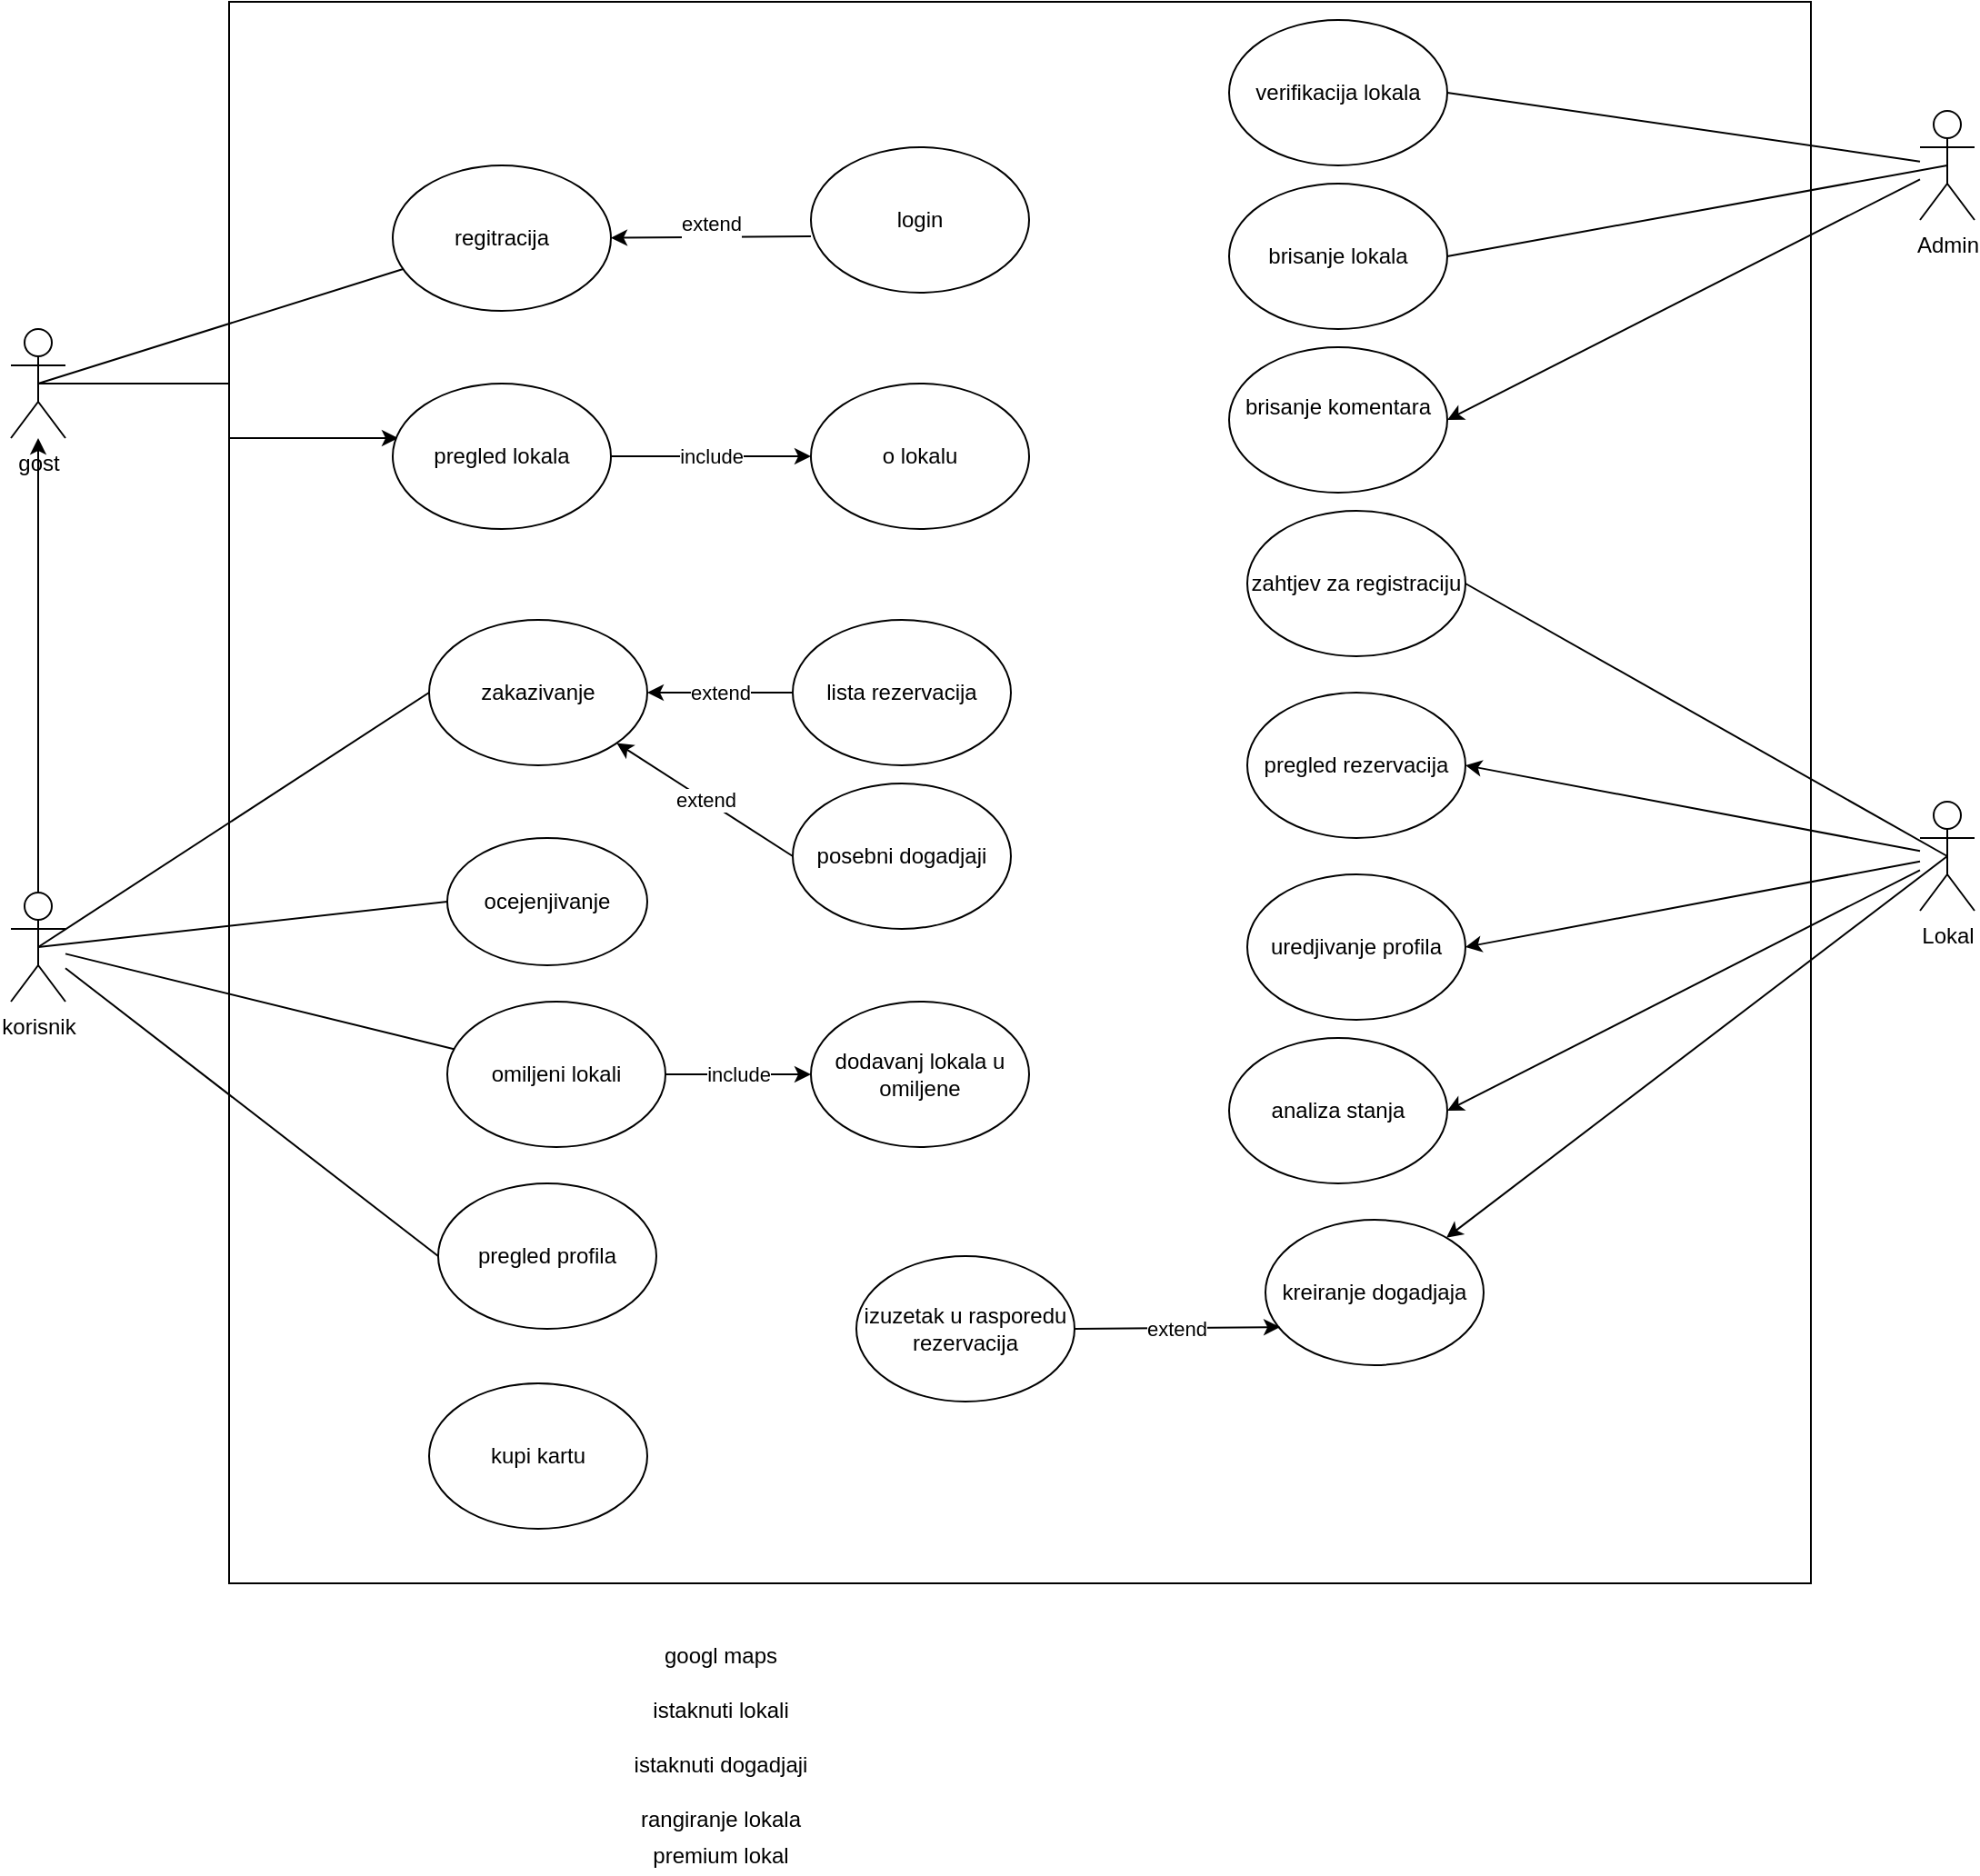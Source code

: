 <mxfile version="14.8.6" type="github"><diagram id="RgKaYDmWft3tGDRkVbBa" name="Page-1"><mxGraphModel dx="2272" dy="722" grid="1" gridSize="10" guides="1" tooltips="1" connect="1" arrows="1" fold="1" page="1" pageScale="1" pageWidth="850" pageHeight="1100" math="0" shadow="0"><root><mxCell id="0"/><mxCell id="1" parent="0"/><mxCell id="qOBSHhdQx5gC3AROsd0s-1" value="" style="whiteSpace=wrap;html=1;aspect=fixed;" vertex="1" parent="1"><mxGeometry x="80" y="60" width="870" height="870" as="geometry"/></mxCell><mxCell id="qOBSHhdQx5gC3AROsd0s-2" value="Admin " style="shape=umlActor;verticalLabelPosition=bottom;verticalAlign=top;html=1;outlineConnect=0;" vertex="1" parent="1"><mxGeometry x="1010" y="120" width="30" height="60" as="geometry"/></mxCell><mxCell id="qOBSHhdQx5gC3AROsd0s-3" value="&lt;div&gt;Lokal&lt;/div&gt;&lt;div&gt;&lt;br&gt;&lt;/div&gt;" style="shape=umlActor;verticalLabelPosition=bottom;verticalAlign=top;html=1;outlineConnect=0;" vertex="1" parent="1"><mxGeometry x="1010" y="500" width="30" height="60" as="geometry"/></mxCell><mxCell id="qOBSHhdQx5gC3AROsd0s-9" style="edgeStyle=orthogonalEdgeStyle;rounded=0;orthogonalLoop=1;jettySize=auto;html=1;exitX=0.5;exitY=0.5;exitDx=0;exitDy=0;exitPerimeter=0;entryX=0.025;entryY=0.375;entryDx=0;entryDy=0;entryPerimeter=0;" edge="1" parent="1" source="qOBSHhdQx5gC3AROsd0s-4" target="qOBSHhdQx5gC3AROsd0s-7"><mxGeometry relative="1" as="geometry"/></mxCell><mxCell id="qOBSHhdQx5gC3AROsd0s-4" value="&lt;div&gt;gost&lt;/div&gt;&lt;div&gt;&lt;br&gt;&lt;/div&gt;" style="shape=umlActor;verticalLabelPosition=bottom;verticalAlign=top;html=1;outlineConnect=0;" vertex="1" parent="1"><mxGeometry x="-40" y="240" width="30" height="60" as="geometry"/></mxCell><mxCell id="qOBSHhdQx5gC3AROsd0s-5" value="&lt;div&gt;korisnik&lt;/div&gt;&lt;div&gt;&lt;br&gt;&lt;/div&gt;" style="shape=umlActor;verticalLabelPosition=bottom;verticalAlign=top;html=1;outlineConnect=0;" vertex="1" parent="1"><mxGeometry x="-40" y="550" width="30" height="60" as="geometry"/></mxCell><mxCell id="qOBSHhdQx5gC3AROsd0s-6" value="regitracija" style="ellipse;whiteSpace=wrap;html=1;" vertex="1" parent="1"><mxGeometry x="170" y="150" width="120" height="80" as="geometry"/></mxCell><mxCell id="qOBSHhdQx5gC3AROsd0s-7" value="pregled lokala" style="ellipse;whiteSpace=wrap;html=1;" vertex="1" parent="1"><mxGeometry x="170" y="270" width="120" height="80" as="geometry"/></mxCell><mxCell id="qOBSHhdQx5gC3AROsd0s-10" value="" style="endArrow=none;html=1;exitX=0.5;exitY=0.5;exitDx=0;exitDy=0;exitPerimeter=0;" edge="1" parent="1" source="qOBSHhdQx5gC3AROsd0s-4" target="qOBSHhdQx5gC3AROsd0s-6"><mxGeometry width="50" height="50" relative="1" as="geometry"><mxPoint x="400" y="480" as="sourcePoint"/><mxPoint x="450" y="430" as="targetPoint"/></mxGeometry></mxCell><mxCell id="qOBSHhdQx5gC3AROsd0s-12" value="zakazivanje" style="ellipse;whiteSpace=wrap;html=1;" vertex="1" parent="1"><mxGeometry x="190" y="400" width="120" height="80" as="geometry"/></mxCell><mxCell id="qOBSHhdQx5gC3AROsd0s-13" value="" style="endArrow=none;html=1;exitX=0.5;exitY=0.5;exitDx=0;exitDy=0;exitPerimeter=0;entryX=0;entryY=0.5;entryDx=0;entryDy=0;" edge="1" parent="1" source="qOBSHhdQx5gC3AROsd0s-5" target="qOBSHhdQx5gC3AROsd0s-12"><mxGeometry width="50" height="50" relative="1" as="geometry"><mxPoint x="400" y="480" as="sourcePoint"/><mxPoint x="450" y="430" as="targetPoint"/></mxGeometry></mxCell><mxCell id="qOBSHhdQx5gC3AROsd0s-14" value="ocejenjivanje" style="ellipse;whiteSpace=wrap;html=1;" vertex="1" parent="1"><mxGeometry x="200" y="520" width="110" height="70" as="geometry"/></mxCell><mxCell id="qOBSHhdQx5gC3AROsd0s-15" value="" style="endArrow=none;html=1;exitX=0.5;exitY=0.5;exitDx=0;exitDy=0;exitPerimeter=0;entryX=0;entryY=0.5;entryDx=0;entryDy=0;" edge="1" parent="1" source="qOBSHhdQx5gC3AROsd0s-5" target="qOBSHhdQx5gC3AROsd0s-14"><mxGeometry width="50" height="50" relative="1" as="geometry"><mxPoint x="400" y="630" as="sourcePoint"/><mxPoint x="450" y="580" as="targetPoint"/></mxGeometry></mxCell><mxCell id="qOBSHhdQx5gC3AROsd0s-17" value="omiljeni lokali" style="ellipse;whiteSpace=wrap;html=1;" vertex="1" parent="1"><mxGeometry x="200" y="610" width="120" height="80" as="geometry"/></mxCell><mxCell id="qOBSHhdQx5gC3AROsd0s-18" value="" style="endArrow=none;html=1;" edge="1" parent="1" source="qOBSHhdQx5gC3AROsd0s-5" target="qOBSHhdQx5gC3AROsd0s-17"><mxGeometry width="50" height="50" relative="1" as="geometry"><mxPoint x="400" y="630" as="sourcePoint"/><mxPoint x="450" y="580" as="targetPoint"/></mxGeometry></mxCell><mxCell id="qOBSHhdQx5gC3AROsd0s-20" value="" style="endArrow=none;html=1;entryX=0;entryY=0.5;entryDx=0;entryDy=0;" edge="1" parent="1" source="qOBSHhdQx5gC3AROsd0s-5" target="qOBSHhdQx5gC3AROsd0s-23"><mxGeometry width="50" height="50" relative="1" as="geometry"><mxPoint x="400" y="630" as="sourcePoint"/><mxPoint x="160" y="750" as="targetPoint"/></mxGeometry></mxCell><mxCell id="qOBSHhdQx5gC3AROsd0s-23" value="pregled profila" style="ellipse;whiteSpace=wrap;html=1;" vertex="1" parent="1"><mxGeometry x="195" y="710" width="120" height="80" as="geometry"/></mxCell><mxCell id="qOBSHhdQx5gC3AROsd0s-25" value="lista rezervacija" style="ellipse;whiteSpace=wrap;html=1;" vertex="1" parent="1"><mxGeometry x="390" y="400" width="120" height="80" as="geometry"/></mxCell><mxCell id="qOBSHhdQx5gC3AROsd0s-26" value="extend" style="endArrow=classic;html=1;entryX=1;entryY=0.5;entryDx=0;entryDy=0;exitX=0;exitY=0.5;exitDx=0;exitDy=0;" edge="1" parent="1" source="qOBSHhdQx5gC3AROsd0s-25" target="qOBSHhdQx5gC3AROsd0s-12"><mxGeometry width="50" height="50" relative="1" as="geometry"><mxPoint x="380" y="560" as="sourcePoint"/><mxPoint x="430" y="510" as="targetPoint"/></mxGeometry></mxCell><mxCell id="qOBSHhdQx5gC3AROsd0s-28" value="" style="endArrow=classic;html=1;exitX=0.5;exitY=0;exitDx=0;exitDy=0;exitPerimeter=0;" edge="1" parent="1" source="qOBSHhdQx5gC3AROsd0s-5" target="qOBSHhdQx5gC3AROsd0s-4"><mxGeometry width="50" height="50" relative="1" as="geometry"><mxPoint x="400" y="600" as="sourcePoint"/><mxPoint x="450" y="550" as="targetPoint"/></mxGeometry></mxCell><mxCell id="qOBSHhdQx5gC3AROsd0s-29" value="login" style="ellipse;whiteSpace=wrap;html=1;" vertex="1" parent="1"><mxGeometry x="400" y="140" width="120" height="80" as="geometry"/></mxCell><mxCell id="qOBSHhdQx5gC3AROsd0s-30" value="&lt;div&gt;extend&lt;/div&gt;&lt;div&gt;&lt;br&gt;&lt;/div&gt;" style="endArrow=classic;html=1;exitX=0;exitY=0.613;exitDx=0;exitDy=0;exitPerimeter=0;" edge="1" parent="1" source="qOBSHhdQx5gC3AROsd0s-29" target="qOBSHhdQx5gC3AROsd0s-6"><mxGeometry width="50" height="50" relative="1" as="geometry"><mxPoint x="400" y="450" as="sourcePoint"/><mxPoint x="450" y="400" as="targetPoint"/></mxGeometry></mxCell><mxCell id="qOBSHhdQx5gC3AROsd0s-31" value="include" style="endArrow=classic;html=1;entryX=0;entryY=0.5;entryDx=0;entryDy=0;" edge="1" parent="1" source="qOBSHhdQx5gC3AROsd0s-7" target="qOBSHhdQx5gC3AROsd0s-32"><mxGeometry width="50" height="50" relative="1" as="geometry"><mxPoint x="320" y="350" as="sourcePoint"/><mxPoint x="370" y="300" as="targetPoint"/></mxGeometry></mxCell><mxCell id="qOBSHhdQx5gC3AROsd0s-32" value="o lokalu" style="ellipse;whiteSpace=wrap;html=1;" vertex="1" parent="1"><mxGeometry x="400" y="270" width="120" height="80" as="geometry"/></mxCell><mxCell id="qOBSHhdQx5gC3AROsd0s-33" value="dodavanj lokala u omiljene" style="ellipse;whiteSpace=wrap;html=1;" vertex="1" parent="1"><mxGeometry x="400" y="610" width="120" height="80" as="geometry"/></mxCell><mxCell id="qOBSHhdQx5gC3AROsd0s-34" value="include" style="endArrow=classic;html=1;exitX=1;exitY=0.5;exitDx=0;exitDy=0;entryX=0;entryY=0.5;entryDx=0;entryDy=0;" edge="1" parent="1" source="qOBSHhdQx5gC3AROsd0s-17" target="qOBSHhdQx5gC3AROsd0s-33"><mxGeometry width="50" height="50" relative="1" as="geometry"><mxPoint x="400" y="570" as="sourcePoint"/><mxPoint x="450" y="520" as="targetPoint"/></mxGeometry></mxCell><mxCell id="qOBSHhdQx5gC3AROsd0s-35" value="kupi kartu" style="ellipse;whiteSpace=wrap;html=1;" vertex="1" parent="1"><mxGeometry x="190" y="820" width="120" height="80" as="geometry"/></mxCell><mxCell id="qOBSHhdQx5gC3AROsd0s-37" value="verifikacija lokala" style="ellipse;whiteSpace=wrap;html=1;" vertex="1" parent="1"><mxGeometry x="630" y="70" width="120" height="80" as="geometry"/></mxCell><mxCell id="qOBSHhdQx5gC3AROsd0s-38" value="" style="endArrow=none;html=1;entryX=1;entryY=0.5;entryDx=0;entryDy=0;" edge="1" parent="1" source="qOBSHhdQx5gC3AROsd0s-2" target="qOBSHhdQx5gC3AROsd0s-37"><mxGeometry width="50" height="50" relative="1" as="geometry"><mxPoint x="400" y="360" as="sourcePoint"/><mxPoint x="450" y="310" as="targetPoint"/></mxGeometry></mxCell><mxCell id="qOBSHhdQx5gC3AROsd0s-39" value="brisanje lokala" style="ellipse;whiteSpace=wrap;html=1;" vertex="1" parent="1"><mxGeometry x="630" y="160" width="120" height="80" as="geometry"/></mxCell><mxCell id="qOBSHhdQx5gC3AROsd0s-40" value="" style="endArrow=none;html=1;exitX=1;exitY=0.5;exitDx=0;exitDy=0;entryX=0.5;entryY=0.5;entryDx=0;entryDy=0;entryPerimeter=0;" edge="1" parent="1" source="qOBSHhdQx5gC3AROsd0s-39" target="qOBSHhdQx5gC3AROsd0s-2"><mxGeometry width="50" height="50" relative="1" as="geometry"><mxPoint x="970" y="310" as="sourcePoint"/><mxPoint x="1020" y="260" as="targetPoint"/></mxGeometry></mxCell><mxCell id="qOBSHhdQx5gC3AROsd0s-41" value="zahtjev za registraciju" style="ellipse;whiteSpace=wrap;html=1;" vertex="1" parent="1"><mxGeometry x="640" y="340" width="120" height="80" as="geometry"/></mxCell><mxCell id="qOBSHhdQx5gC3AROsd0s-42" value="" style="endArrow=none;html=1;exitX=0.5;exitY=0.5;exitDx=0;exitDy=0;exitPerimeter=0;entryX=1;entryY=0.5;entryDx=0;entryDy=0;" edge="1" parent="1" source="qOBSHhdQx5gC3AROsd0s-3" target="qOBSHhdQx5gC3AROsd0s-41"><mxGeometry width="50" height="50" relative="1" as="geometry"><mxPoint x="400" y="600" as="sourcePoint"/><mxPoint x="450" y="550" as="targetPoint"/></mxGeometry></mxCell><mxCell id="qOBSHhdQx5gC3AROsd0s-43" value="pregled rezervacija" style="ellipse;whiteSpace=wrap;html=1;" vertex="1" parent="1"><mxGeometry x="640" y="440" width="120" height="80" as="geometry"/></mxCell><mxCell id="qOBSHhdQx5gC3AROsd0s-44" value="posebni dogadjaji" style="ellipse;whiteSpace=wrap;html=1;" vertex="1" parent="1"><mxGeometry x="390" y="490" width="120" height="80" as="geometry"/></mxCell><mxCell id="qOBSHhdQx5gC3AROsd0s-45" value="extend" style="endArrow=classic;html=1;exitX=0;exitY=0.5;exitDx=0;exitDy=0;" edge="1" parent="1" source="qOBSHhdQx5gC3AROsd0s-44" target="qOBSHhdQx5gC3AROsd0s-12"><mxGeometry width="50" height="50" relative="1" as="geometry"><mxPoint x="400" y="600" as="sourcePoint"/><mxPoint x="450" y="550" as="targetPoint"/></mxGeometry></mxCell><mxCell id="qOBSHhdQx5gC3AROsd0s-46" value="&lt;div&gt;brisanje komentara&lt;/div&gt;&lt;div&gt;&lt;br&gt;&lt;/div&gt;" style="ellipse;whiteSpace=wrap;html=1;" vertex="1" parent="1"><mxGeometry x="630" y="250" width="120" height="80" as="geometry"/></mxCell><mxCell id="qOBSHhdQx5gC3AROsd0s-47" value="" style="endArrow=classic;html=1;entryX=1;entryY=0.5;entryDx=0;entryDy=0;" edge="1" parent="1" source="qOBSHhdQx5gC3AROsd0s-2" target="qOBSHhdQx5gC3AROsd0s-46"><mxGeometry width="50" height="50" relative="1" as="geometry"><mxPoint x="400" y="420" as="sourcePoint"/><mxPoint x="450" y="370" as="targetPoint"/></mxGeometry></mxCell><mxCell id="qOBSHhdQx5gC3AROsd0s-48" value="" style="endArrow=classic;html=1;entryX=1;entryY=0.5;entryDx=0;entryDy=0;" edge="1" parent="1" source="qOBSHhdQx5gC3AROsd0s-3" target="qOBSHhdQx5gC3AROsd0s-43"><mxGeometry width="50" height="50" relative="1" as="geometry"><mxPoint x="400" y="600" as="sourcePoint"/><mxPoint x="450" y="550" as="targetPoint"/></mxGeometry></mxCell><mxCell id="qOBSHhdQx5gC3AROsd0s-49" value="uredjivanje profila" style="ellipse;whiteSpace=wrap;html=1;" vertex="1" parent="1"><mxGeometry x="640" y="540" width="120" height="80" as="geometry"/></mxCell><mxCell id="qOBSHhdQx5gC3AROsd0s-50" value="googl maps" style="text;html=1;align=center;verticalAlign=middle;resizable=0;points=[];autosize=1;strokeColor=none;" vertex="1" parent="1"><mxGeometry x="310" y="960" width="80" height="20" as="geometry"/></mxCell><mxCell id="qOBSHhdQx5gC3AROsd0s-51" value="" style="endArrow=classic;html=1;entryX=1;entryY=0.5;entryDx=0;entryDy=0;" edge="1" parent="1" source="qOBSHhdQx5gC3AROsd0s-3" target="qOBSHhdQx5gC3AROsd0s-49"><mxGeometry width="50" height="50" relative="1" as="geometry"><mxPoint x="400" y="750" as="sourcePoint"/><mxPoint x="450" y="700" as="targetPoint"/></mxGeometry></mxCell><mxCell id="qOBSHhdQx5gC3AROsd0s-52" value="kreiranje dogadjaja" style="ellipse;whiteSpace=wrap;html=1;" vertex="1" parent="1"><mxGeometry x="650" y="730" width="120" height="80" as="geometry"/></mxCell><mxCell id="qOBSHhdQx5gC3AROsd0s-53" value="" style="endArrow=classic;html=1;exitX=0.5;exitY=0.5;exitDx=0;exitDy=0;exitPerimeter=0;" edge="1" parent="1" source="qOBSHhdQx5gC3AROsd0s-3" target="qOBSHhdQx5gC3AROsd0s-52"><mxGeometry width="50" height="50" relative="1" as="geometry"><mxPoint x="400" y="660" as="sourcePoint"/><mxPoint x="450" y="610" as="targetPoint"/></mxGeometry></mxCell><mxCell id="qOBSHhdQx5gC3AROsd0s-55" value="izuzetak u rasporedu rezervacija" style="ellipse;whiteSpace=wrap;html=1;" vertex="1" parent="1"><mxGeometry x="425" y="750" width="120" height="80" as="geometry"/></mxCell><mxCell id="qOBSHhdQx5gC3AROsd0s-56" value="extend" style="endArrow=classic;html=1;exitX=1;exitY=0.5;exitDx=0;exitDy=0;entryX=0.067;entryY=0.738;entryDx=0;entryDy=0;entryPerimeter=0;" edge="1" parent="1" source="qOBSHhdQx5gC3AROsd0s-55" target="qOBSHhdQx5gC3AROsd0s-52"><mxGeometry width="50" height="50" relative="1" as="geometry"><mxPoint x="720" y="830" as="sourcePoint"/><mxPoint x="770" y="780" as="targetPoint"/></mxGeometry></mxCell><mxCell id="qOBSHhdQx5gC3AROsd0s-57" value="istaknuti lokali" style="text;html=1;align=center;verticalAlign=middle;resizable=0;points=[];autosize=1;strokeColor=none;" vertex="1" parent="1"><mxGeometry x="305" y="990" width="90" height="20" as="geometry"/></mxCell><mxCell id="qOBSHhdQx5gC3AROsd0s-58" value="istaknuti dogadjaji" style="text;html=1;align=center;verticalAlign=middle;resizable=0;points=[];autosize=1;strokeColor=none;" vertex="1" parent="1"><mxGeometry x="290" y="1020" width="120" height="20" as="geometry"/></mxCell><mxCell id="qOBSHhdQx5gC3AROsd0s-59" value="analiza stanja" style="ellipse;whiteSpace=wrap;html=1;" vertex="1" parent="1"><mxGeometry x="630" y="630" width="120" height="80" as="geometry"/></mxCell><mxCell id="qOBSHhdQx5gC3AROsd0s-60" value="" style="endArrow=classic;html=1;entryX=1;entryY=0.5;entryDx=0;entryDy=0;" edge="1" parent="1" source="qOBSHhdQx5gC3AROsd0s-3" target="qOBSHhdQx5gC3AROsd0s-59"><mxGeometry width="50" height="50" relative="1" as="geometry"><mxPoint x="400" y="720" as="sourcePoint"/><mxPoint x="450" y="670" as="targetPoint"/></mxGeometry></mxCell><mxCell id="qOBSHhdQx5gC3AROsd0s-61" value="rangiranje lokala" style="text;html=1;align=center;verticalAlign=middle;resizable=0;points=[];autosize=1;strokeColor=none;" vertex="1" parent="1"><mxGeometry x="295" y="1050" width="110" height="20" as="geometry"/></mxCell><mxCell id="qOBSHhdQx5gC3AROsd0s-62" value="&lt;div&gt;premium lokal&lt;/div&gt;" style="text;html=1;align=center;verticalAlign=middle;resizable=0;points=[];autosize=1;strokeColor=none;" vertex="1" parent="1"><mxGeometry x="305" y="1070" width="90" height="20" as="geometry"/></mxCell></root></mxGraphModel></diagram></mxfile>